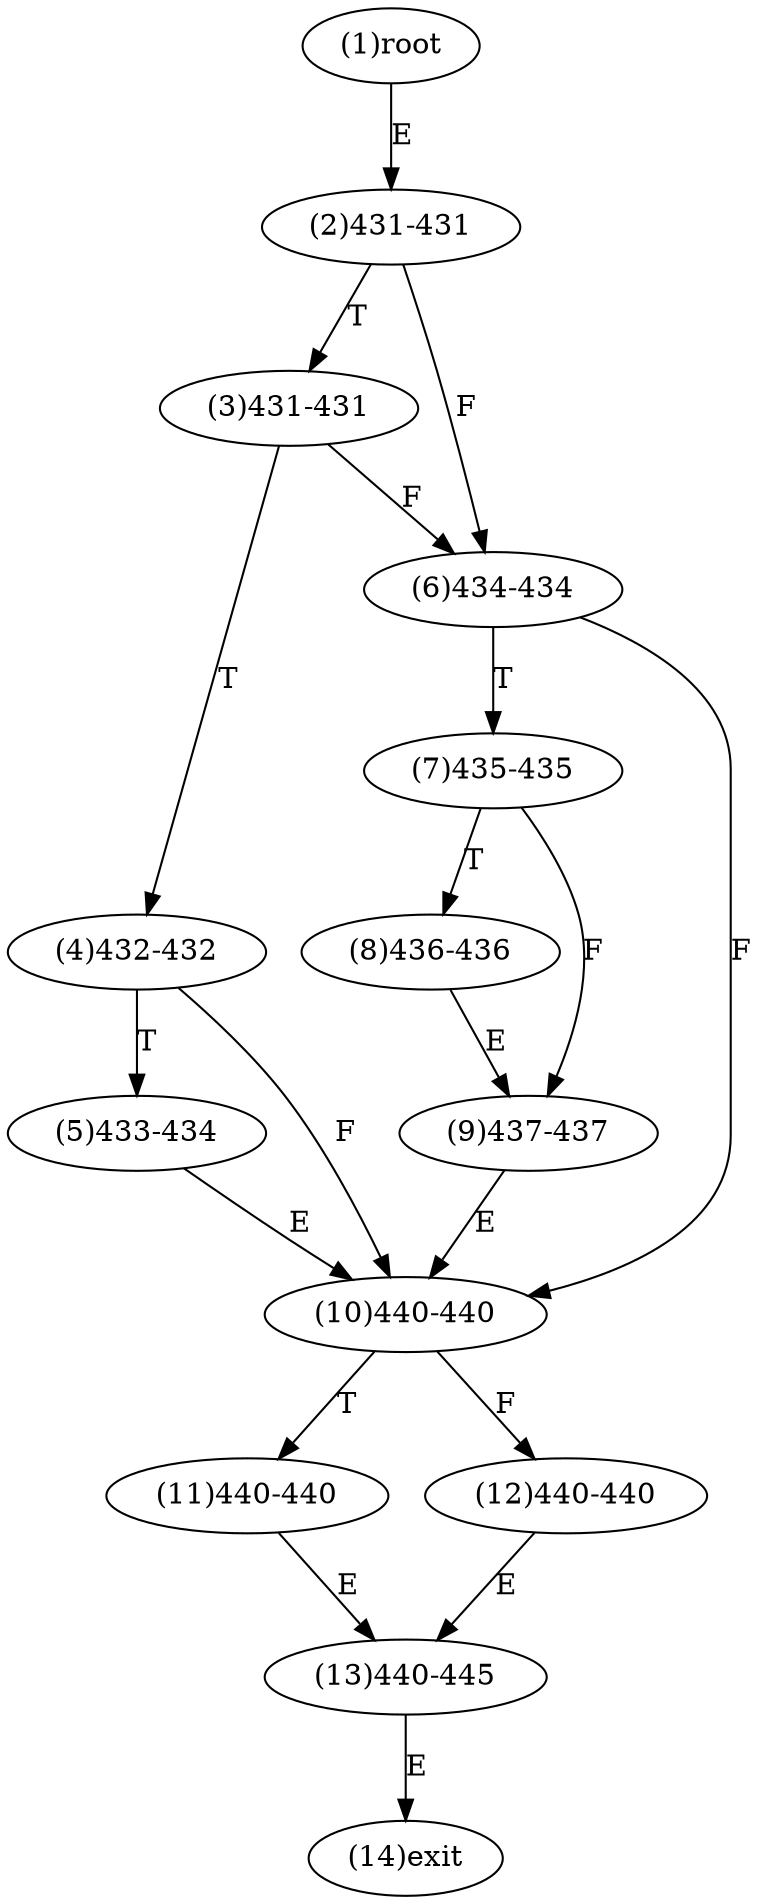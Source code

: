 digraph "" { 
1[ label="(1)root"];
2[ label="(2)431-431"];
3[ label="(3)431-431"];
4[ label="(4)432-432"];
5[ label="(5)433-434"];
6[ label="(6)434-434"];
7[ label="(7)435-435"];
8[ label="(8)436-436"];
9[ label="(9)437-437"];
10[ label="(10)440-440"];
11[ label="(11)440-440"];
12[ label="(12)440-440"];
13[ label="(13)440-445"];
14[ label="(14)exit"];
1->2[ label="E"];
2->6[ label="F"];
2->3[ label="T"];
3->6[ label="F"];
3->4[ label="T"];
4->10[ label="F"];
4->5[ label="T"];
5->10[ label="E"];
6->10[ label="F"];
6->7[ label="T"];
7->9[ label="F"];
7->8[ label="T"];
8->9[ label="E"];
9->10[ label="E"];
10->12[ label="F"];
10->11[ label="T"];
11->13[ label="E"];
12->13[ label="E"];
13->14[ label="E"];
}